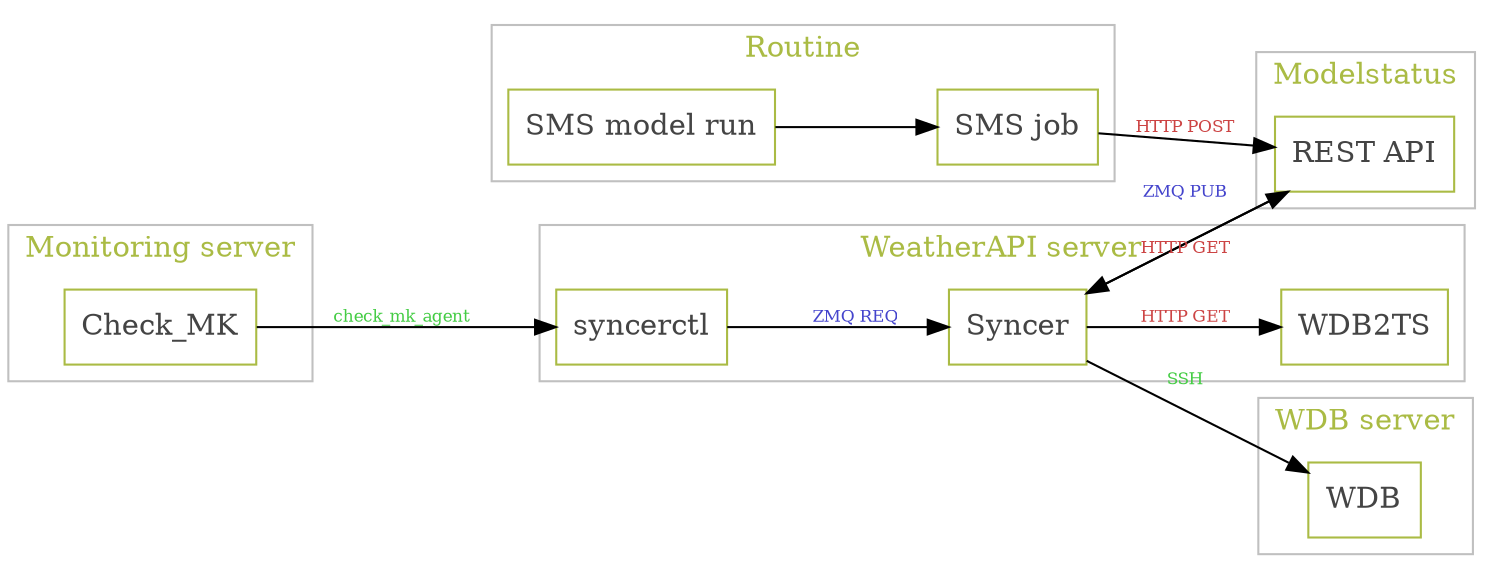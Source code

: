 digraph {

    rankdir="LR";
    overlap=false;
    clusterrank="local";
    splines="line";
    color="gray";

    node [shape=rectangle, color="#aabb44", fontcolor="#444444"];

    subgraph cluster_routine {
        label="Routine";
        fontcolor="#aabb44";
        sms_model   [label="SMS model run"];
        sms_load    [label="SMS job"];

        // Version 2.26.3 of Graphviz sucks; same rank makes arrows point in wrong direction!
        //rank=same; sms_model sms_load;
    }

    subgraph cluster_ds {
        label="Modelstatus";
        fontcolor="#aabb44";
        api         [label="REST API"];
    }

    subgraph cluster_dbserver {
        label="WDB server";
        fontcolor="#aabb44";
        wdb         [label="WDB"];
    }

    subgraph cluster_appserver {
        label="WeatherAPI server";
        fontcolor="#aabb44";
        wdb2ts      [label="WDB2TS"];
        syncer      [label="Syncer"];
        syncerctl   [label="syncerctl"];
        rank=same; syncer syncerctl;
    }

    subgraph cluster_monitoring {
        label="Monitoring server";
        fontcolor="#aabb44";
        checkmk     [label="Check_MK"];
    }

    sms_model       -> sms_load;
    sms_load        -> api          [label="HTTP POST",         fontcolor="#cc4444", fontsize="8"];
    api             -> syncer       [label="ZMQ PUB",           fontcolor="#4444cc", fontsize="8"];
    syncer          -> api          [label="HTTP GET",          fontcolor="#cc4444", fontsize="8"];
    syncer          -> wdb          [label="SSH",               fontcolor="#44cc44", fontsize="8"];
    syncer          -> wdb2ts       [label="HTTP GET",          fontcolor="#cc4444", fontsize="8"];
    syncerctl       -> syncer       [label="ZMQ REQ",           fontcolor="#4444cc", fontsize="8"];
    checkmk         -> syncerctl    [label="check_mk_agent",    fontcolor="#44cc44", fontsize="8"];
}
